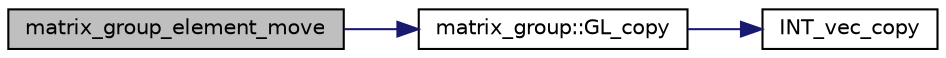 digraph "matrix_group_element_move"
{
  edge [fontname="Helvetica",fontsize="10",labelfontname="Helvetica",labelfontsize="10"];
  node [fontname="Helvetica",fontsize="10",shape=record];
  rankdir="LR";
  Node401 [label="matrix_group_element_move",height=0.2,width=0.4,color="black", fillcolor="grey75", style="filled", fontcolor="black"];
  Node401 -> Node402 [color="midnightblue",fontsize="10",style="solid",fontname="Helvetica"];
  Node402 [label="matrix_group::GL_copy",height=0.2,width=0.4,color="black", fillcolor="white", style="filled",URL="$d3/ded/classmatrix__group.html#a8f9275241e3b702fa045cadf9a5dcd72"];
  Node402 -> Node403 [color="midnightblue",fontsize="10",style="solid",fontname="Helvetica"];
  Node403 [label="INT_vec_copy",height=0.2,width=0.4,color="black", fillcolor="white", style="filled",URL="$df/dbf/sajeeb_8_c.html#ac2d875e27e009af6ec04d17254d11075"];
}
